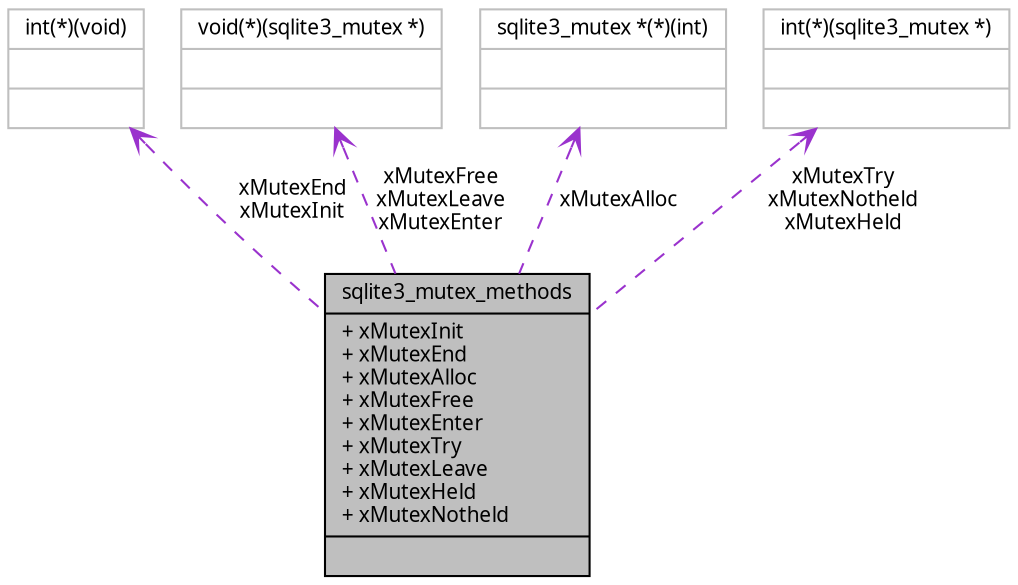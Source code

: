digraph G
{
  edge [fontname="FreeSans.ttf",fontsize=10,labelfontname="FreeSans.ttf",labelfontsize=10];
  node [fontname="FreeSans.ttf",fontsize=10,shape=record];
  Node1 [label="{sqlite3_mutex_methods\n|+ xMutexInit\l+ xMutexEnd\l+ xMutexAlloc\l+ xMutexFree\l+ xMutexEnter\l+ xMutexTry\l+ xMutexLeave\l+ xMutexHeld\l+ xMutexNotheld\l|}",height=0.2,width=0.4,color="black", fillcolor="grey75", style="filled" fontcolor="black"];
  Node2 -> Node1 [dir=back,color="darkorchid3",fontsize=10,style="dashed",label="xMutexEnd\nxMutexInit",arrowtail="open",fontname="FreeSans.ttf"];
  Node2 [label="{int(*)(void)\n||}",height=0.2,width=0.4,color="grey75", fillcolor="white", style="filled"];
  Node3 -> Node1 [dir=back,color="darkorchid3",fontsize=10,style="dashed",label="xMutexFree\nxMutexLeave\nxMutexEnter",arrowtail="open",fontname="FreeSans.ttf"];
  Node3 [label="{void(*)(sqlite3_mutex *)\n||}",height=0.2,width=0.4,color="grey75", fillcolor="white", style="filled"];
  Node4 -> Node1 [dir=back,color="darkorchid3",fontsize=10,style="dashed",label="xMutexAlloc",arrowtail="open",fontname="FreeSans.ttf"];
  Node4 [label="{sqlite3_mutex *(*)(int)\n||}",height=0.2,width=0.4,color="grey75", fillcolor="white", style="filled"];
  Node5 -> Node1 [dir=back,color="darkorchid3",fontsize=10,style="dashed",label="xMutexTry\nxMutexNotheld\nxMutexHeld",arrowtail="open",fontname="FreeSans.ttf"];
  Node5 [label="{int(*)(sqlite3_mutex *)\n||}",height=0.2,width=0.4,color="grey75", fillcolor="white", style="filled"];
}
